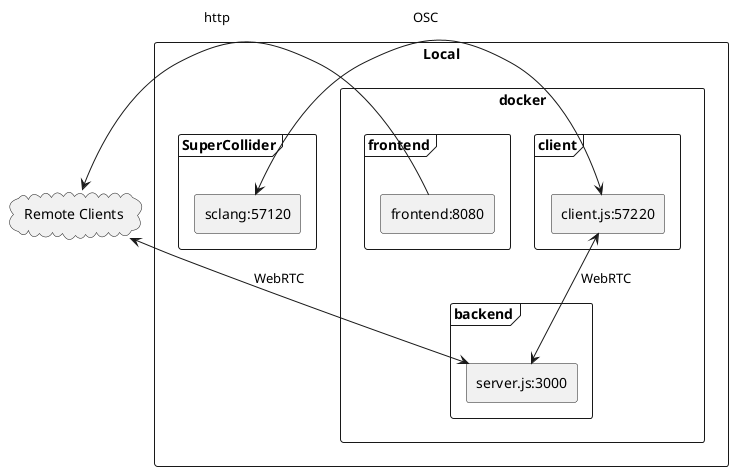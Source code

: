 @startuml

rectangle "Local" {
  rectangle "docker" as localdocker {
    frame client {
      rectangle "client.js:57220" as LocalClient
    }
    frame frontend {
      rectangle "frontend:8080" as LocalFrontend
    }
    frame backend {
      rectangle "server.js:3000" as LocalServer
    }
  }
  frame "SuperCollider" {
    rectangle "sclang:57120" as sclang
  }
}

cloud "Remote Clients" as RemoteClients


RemoteClients <- LocalFrontend : "http"

RemoteClients <-> LocalServer : "WebRTC"


LocalClient <--> LocalServer : "WebRTC"

sclang <-> LocalClient : "OSC"


@enduml
